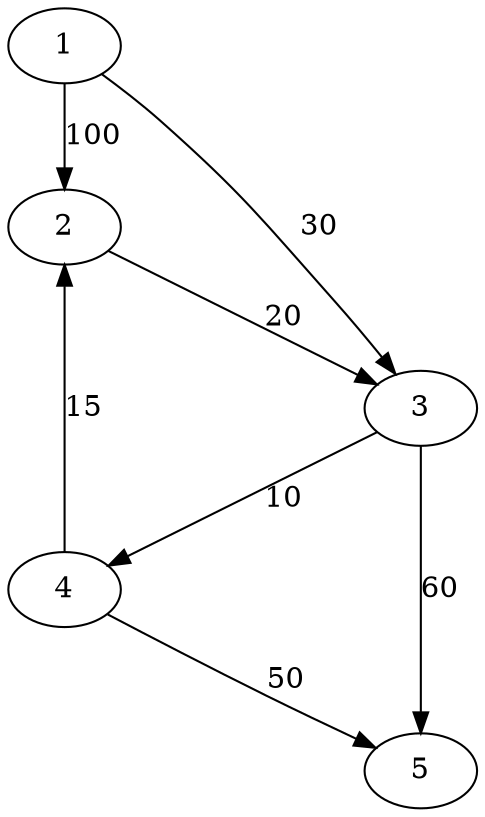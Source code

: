 digraph {
    nodesep=1.0
    size="10.75,10.25"
    1[rank=source]
    2[rank=sink]
    1 -> 2[label="100",weight="100"];
    1 -> 3[label="30",weight="30"];
    2 -> 3[label="20",weight="20"];
    3 -> 4[label="10",weight="10"];
    3 -> 5[label="60",weight="60"];
    4 -> 2[label="15",weight="15"];
    4 -> 5[label="50",weight="50"];
}

